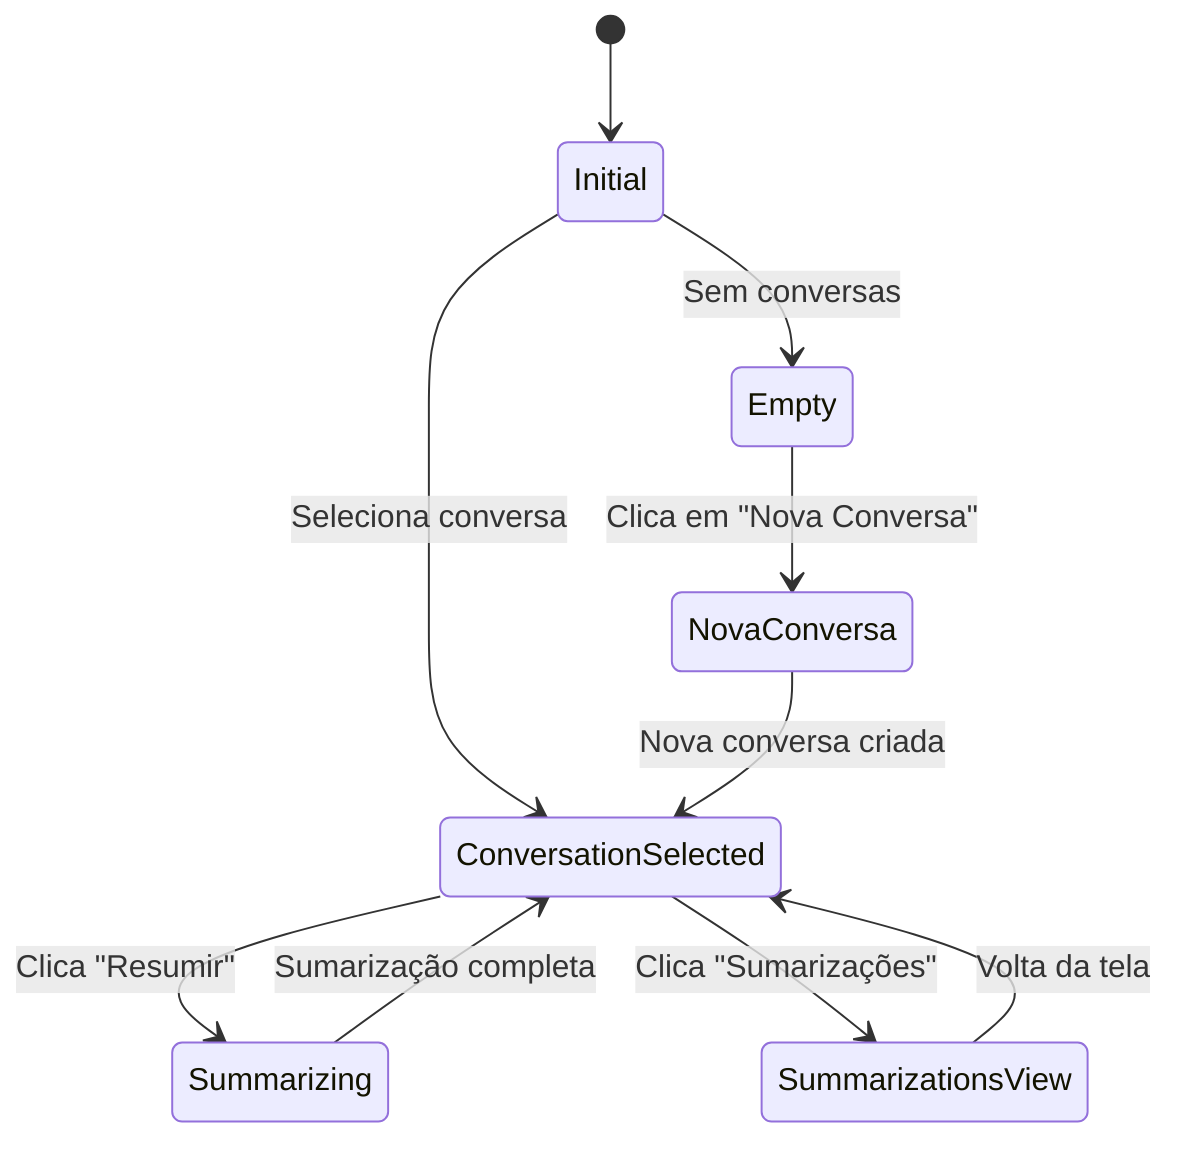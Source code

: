 stateDiagram-v2
    [*] --> Initial
    Initial --> ConversationSelected : Seleciona conversa
    Initial --> Empty : Sem conversas
    Empty --> NovaConversa : Clica em "Nova Conversa"
    NovaConversa --> ConversationSelected : Nova conversa criada
    ConversationSelected --> Summarizing : Clica "Resumir"
    Summarizing --> ConversationSelected : Sumarização completa
    ConversationSelected --> SummarizationsView : Clica "Sumarizações"
    SummarizationsView --> ConversationSelected : Volta da tela